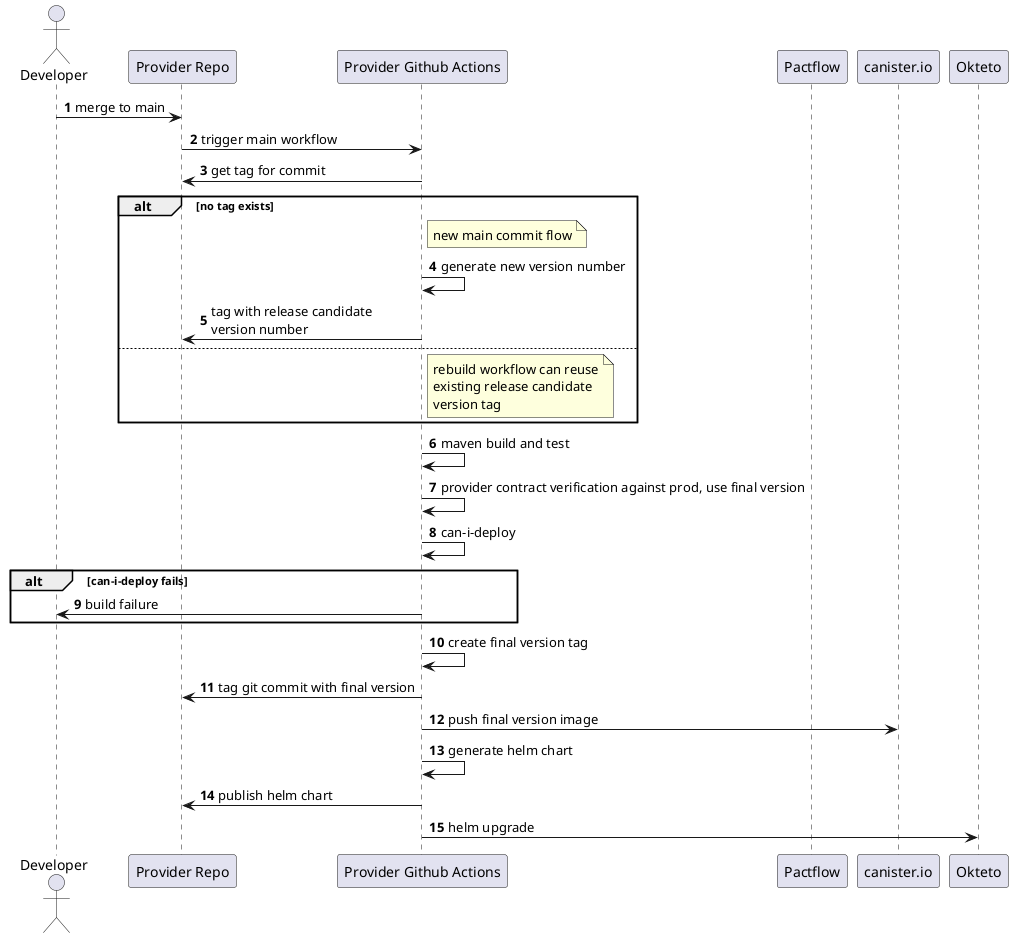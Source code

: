 @startuml
'https://plantuml.com/sequence-diagram

autonumber
Actor "Developer" as dev
participant "Provider Repo" as provrepo
participant "Provider Github Actions" as provgh
participant "Pactflow" as pf
participant "canister.io" as can
participant "Okteto" as okteto

dev -> provrepo : merge to main
provrepo -> provgh : trigger main workflow

provgh -> provrepo : get tag for commit
alt no tag exists
    note right of provgh
        new main commit flow
    end note
    provgh -> provgh : generate new version number
    provgh -> provrepo : tag with release candidate\nversion number
else
    note right of provgh
        rebuild workflow can reuse
        existing release candidate
        version tag
    end note
end

provgh -> provgh : maven build and test
provgh -> provgh : provider contract verification against prod, use final version

provgh -> provgh : can-i-deploy

alt can-i-deploy fails
    provgh -> dev : build failure
end

provgh -> provgh : create final version tag
provgh -> provrepo : tag git commit with final version
provgh -> can : push final version image

provgh -> provgh :generate helm chart
provgh -> provrepo : publish helm chart

provgh -> okteto : helm upgrade


@enduml